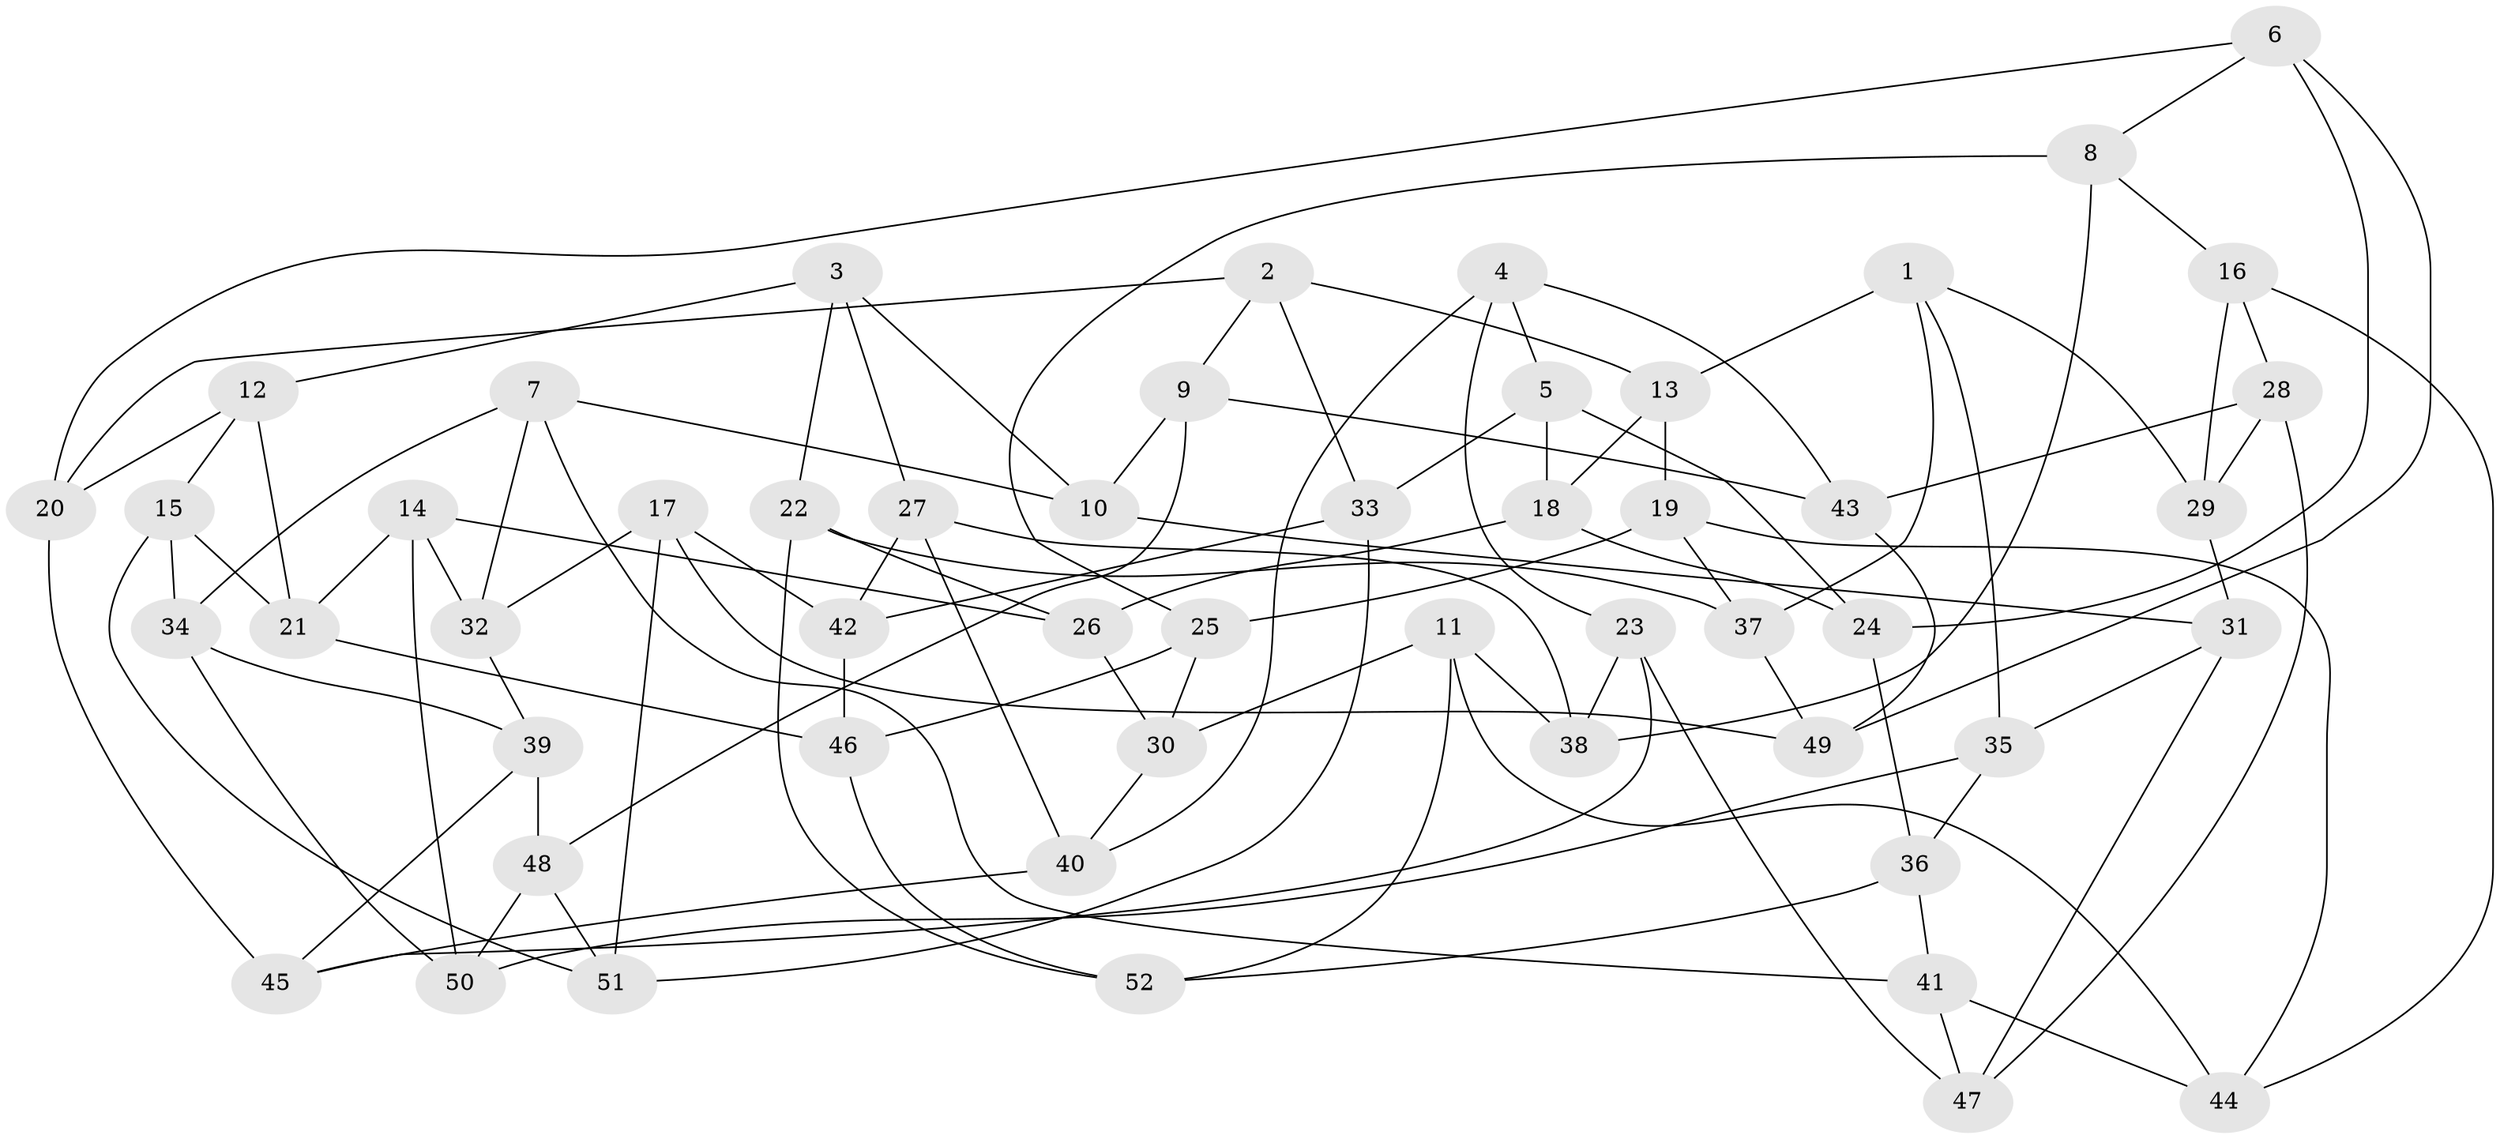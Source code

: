 // coarse degree distribution, {6: 0.6333333333333333, 4: 0.23333333333333334, 5: 0.1, 3: 0.03333333333333333}
// Generated by graph-tools (version 1.1) at 2025/42/03/06/25 10:42:20]
// undirected, 52 vertices, 104 edges
graph export_dot {
graph [start="1"]
  node [color=gray90,style=filled];
  1;
  2;
  3;
  4;
  5;
  6;
  7;
  8;
  9;
  10;
  11;
  12;
  13;
  14;
  15;
  16;
  17;
  18;
  19;
  20;
  21;
  22;
  23;
  24;
  25;
  26;
  27;
  28;
  29;
  30;
  31;
  32;
  33;
  34;
  35;
  36;
  37;
  38;
  39;
  40;
  41;
  42;
  43;
  44;
  45;
  46;
  47;
  48;
  49;
  50;
  51;
  52;
  1 -- 13;
  1 -- 29;
  1 -- 37;
  1 -- 35;
  2 -- 20;
  2 -- 9;
  2 -- 13;
  2 -- 33;
  3 -- 10;
  3 -- 12;
  3 -- 22;
  3 -- 27;
  4 -- 43;
  4 -- 5;
  4 -- 40;
  4 -- 23;
  5 -- 33;
  5 -- 18;
  5 -- 24;
  6 -- 20;
  6 -- 24;
  6 -- 8;
  6 -- 49;
  7 -- 41;
  7 -- 10;
  7 -- 32;
  7 -- 34;
  8 -- 16;
  8 -- 38;
  8 -- 25;
  9 -- 43;
  9 -- 10;
  9 -- 48;
  10 -- 31;
  11 -- 38;
  11 -- 52;
  11 -- 44;
  11 -- 30;
  12 -- 21;
  12 -- 15;
  12 -- 20;
  13 -- 19;
  13 -- 18;
  14 -- 50;
  14 -- 32;
  14 -- 26;
  14 -- 21;
  15 -- 34;
  15 -- 51;
  15 -- 21;
  16 -- 28;
  16 -- 29;
  16 -- 44;
  17 -- 51;
  17 -- 49;
  17 -- 42;
  17 -- 32;
  18 -- 26;
  18 -- 24;
  19 -- 25;
  19 -- 44;
  19 -- 37;
  20 -- 45;
  21 -- 46;
  22 -- 37;
  22 -- 52;
  22 -- 26;
  23 -- 47;
  23 -- 45;
  23 -- 38;
  24 -- 36;
  25 -- 46;
  25 -- 30;
  26 -- 30;
  27 -- 42;
  27 -- 40;
  27 -- 38;
  28 -- 47;
  28 -- 43;
  28 -- 29;
  29 -- 31;
  30 -- 40;
  31 -- 47;
  31 -- 35;
  32 -- 39;
  33 -- 42;
  33 -- 51;
  34 -- 50;
  34 -- 39;
  35 -- 36;
  35 -- 50;
  36 -- 52;
  36 -- 41;
  37 -- 49;
  39 -- 48;
  39 -- 45;
  40 -- 45;
  41 -- 44;
  41 -- 47;
  42 -- 46;
  43 -- 49;
  46 -- 52;
  48 -- 50;
  48 -- 51;
}
